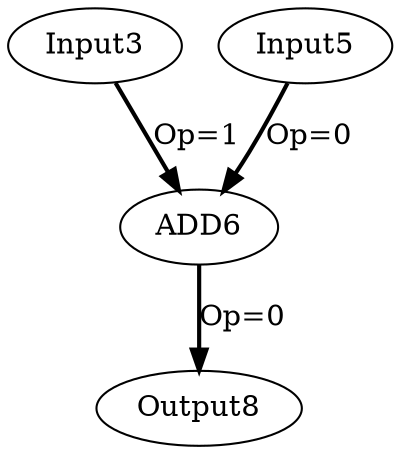 Digraph G {
Input3[opcode=Input, ref_name="A", size="80", offset="0, 0", pattern="4, 20"];
Input5[opcode=Input, ref_name="B", size="80", offset="0, 0", pattern="4, 20"];
ADD6[opcode=ADD];
Output8[opcode=Output, ref_name="C", size="80", offset="0, 0", pattern="4, 20"];
Input3 -> ADD6[operand = 1 ,color = black, style = bold, label = "Op=1"];
Input5 -> ADD6[operand = 0 ,color = black, style = bold, label = "Op=0"];
ADD6 -> Output8[operand = 0 ,color = black, style = bold, label = "Op=0"];
}
